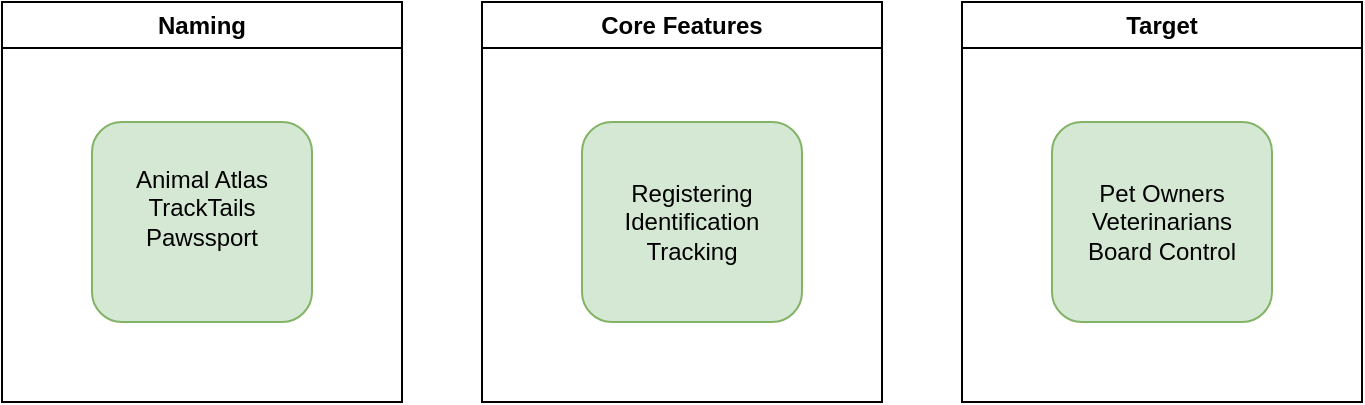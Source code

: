 <mxfile version="28.0.6" pages="4">
  <diagram name="Goals (MVP)" id="NpR3vYvVEz-kR5uGabG-">
    <mxGraphModel dx="1135" dy="649" grid="1" gridSize="10" guides="1" tooltips="1" connect="1" arrows="1" fold="1" page="1" pageScale="1" pageWidth="850" pageHeight="1100" math="0" shadow="0">
      <root>
        <mxCell id="0" />
        <mxCell id="1" parent="0" />
        <mxCell id="zECW4NKRsaPGCBcXiYQw-28" value="Naming" style="swimlane;whiteSpace=wrap;html=1;" vertex="1" parent="1">
          <mxGeometry x="80" y="30" width="200" height="200" as="geometry" />
        </mxCell>
        <mxCell id="zECW4NKRsaPGCBcXiYQw-27" value="Animal Atlas&lt;div&gt;TrackTails&lt;/div&gt;&lt;div&gt;Pawssport&lt;/div&gt;&lt;div&gt;&lt;br&gt;&lt;/div&gt;" style="rounded=1;whiteSpace=wrap;html=1;fillColor=#d5e8d4;strokeColor=#82b366;" vertex="1" parent="zECW4NKRsaPGCBcXiYQw-28">
          <mxGeometry x="45" y="60" width="110" height="100" as="geometry" />
        </mxCell>
        <mxCell id="zECW4NKRsaPGCBcXiYQw-30" value="Core Features" style="swimlane;whiteSpace=wrap;html=1;" vertex="1" parent="1">
          <mxGeometry x="320" y="30" width="200" height="200" as="geometry" />
        </mxCell>
        <mxCell id="zECW4NKRsaPGCBcXiYQw-31" value="&lt;div&gt;Registering&lt;/div&gt;&lt;div&gt;Identification&lt;/div&gt;&lt;div&gt;Tracking&lt;/div&gt;" style="rounded=1;whiteSpace=wrap;html=1;fillColor=#d5e8d4;strokeColor=#82b366;" vertex="1" parent="zECW4NKRsaPGCBcXiYQw-30">
          <mxGeometry x="50" y="60" width="110" height="100" as="geometry" />
        </mxCell>
        <mxCell id="zECW4NKRsaPGCBcXiYQw-32" value="Target" style="swimlane;whiteSpace=wrap;html=1;" vertex="1" parent="1">
          <mxGeometry x="560" y="30" width="200" height="200" as="geometry" />
        </mxCell>
        <mxCell id="zECW4NKRsaPGCBcXiYQw-33" value="&lt;div&gt;Pet Owners&lt;/div&gt;&lt;div&gt;Veterinarians&lt;/div&gt;&lt;div&gt;Board Control&lt;/div&gt;" style="rounded=1;whiteSpace=wrap;html=1;fillColor=#d5e8d4;strokeColor=#82b366;" vertex="1" parent="zECW4NKRsaPGCBcXiYQw-32">
          <mxGeometry x="45" y="60" width="110" height="100" as="geometry" />
        </mxCell>
      </root>
    </mxGraphModel>
  </diagram>
  <diagram id="xXH3PS5gLxYi7Sls6h_A" name="Use Cases (MVP)">
    <mxGraphModel dx="649" dy="371" grid="1" gridSize="10" guides="1" tooltips="1" connect="1" arrows="1" fold="1" page="1" pageScale="1" pageWidth="850" pageHeight="1100" math="0" shadow="0">
      <root>
        <mxCell id="0" />
        <mxCell id="1" parent="0" />
        <mxCell id="09i6xhKne_97esFLNlVK-12" style="edgeStyle=none;shape=connector;rounded=0;orthogonalLoop=1;jettySize=auto;html=1;strokeColor=#d6b656;align=center;verticalAlign=middle;fontFamily=Helvetica;fontSize=12;fontColor=default;labelBackgroundColor=default;endArrow=classic;fillColor=#fff2cc;" parent="1" source="09i6xhKne_97esFLNlVK-1" target="09i6xhKne_97esFLNlVK-6" edge="1">
          <mxGeometry relative="1" as="geometry" />
        </mxCell>
        <mxCell id="09i6xhKne_97esFLNlVK-14" style="edgeStyle=none;shape=connector;rounded=0;orthogonalLoop=1;jettySize=auto;html=1;strokeColor=#d6b656;align=center;verticalAlign=middle;fontFamily=Helvetica;fontSize=12;fontColor=default;labelBackgroundColor=default;endArrow=classic;fillColor=#fff2cc;" parent="1" source="09i6xhKne_97esFLNlVK-1" target="09i6xhKne_97esFLNlVK-13" edge="1">
          <mxGeometry relative="1" as="geometry" />
        </mxCell>
        <mxCell id="09i6xhKne_97esFLNlVK-32" style="edgeStyle=none;shape=connector;rounded=0;orthogonalLoop=1;jettySize=auto;html=1;strokeColor=#d6b656;align=center;verticalAlign=middle;fontFamily=Helvetica;fontSize=12;fontColor=default;labelBackgroundColor=default;endArrow=classic;fillColor=#fff2cc;" parent="1" source="09i6xhKne_97esFLNlVK-1" target="09i6xhKne_97esFLNlVK-29" edge="1">
          <mxGeometry relative="1" as="geometry" />
        </mxCell>
        <mxCell id="-gHc1_zjceXFyJQzNNJs-2" style="edgeStyle=none;shape=connector;rounded=0;orthogonalLoop=1;jettySize=auto;html=1;strokeColor=#d6b656;align=center;verticalAlign=middle;fontFamily=Helvetica;fontSize=12;fontColor=default;labelBackgroundColor=default;endArrow=classic;fillColor=#fff2cc;" parent="1" source="09i6xhKne_97esFLNlVK-1" target="-gHc1_zjceXFyJQzNNJs-1" edge="1">
          <mxGeometry relative="1" as="geometry" />
        </mxCell>
        <mxCell id="09i6xhKne_97esFLNlVK-1" value="Pet Owners" style="shape=umlActor;verticalLabelPosition=bottom;verticalAlign=top;html=1;shadow=0;dashed=0;sketch=0;pointerEvents=1;align=center;fontFamily=Helvetica;fontSize=12;fontColor=default;fillColor=#000000;" parent="1" vertex="1">
          <mxGeometry x="70" y="40" width="30" height="60" as="geometry" />
        </mxCell>
        <mxCell id="09i6xhKne_97esFLNlVK-11" style="edgeStyle=none;shape=connector;rounded=0;orthogonalLoop=1;jettySize=auto;html=1;strokeColor=#6c8ebf;align=center;verticalAlign=middle;fontFamily=Helvetica;fontSize=12;fontColor=default;labelBackgroundColor=default;endArrow=classic;fillColor=#dae8fc;" parent="1" source="09i6xhKne_97esFLNlVK-2" target="09i6xhKne_97esFLNlVK-6" edge="1">
          <mxGeometry relative="1" as="geometry" />
        </mxCell>
        <mxCell id="09i6xhKne_97esFLNlVK-15" style="edgeStyle=none;shape=connector;rounded=0;orthogonalLoop=1;jettySize=auto;html=1;strokeColor=#6c8ebf;align=center;verticalAlign=middle;fontFamily=Helvetica;fontSize=12;fontColor=default;labelBackgroundColor=default;endArrow=classic;fillColor=#dae8fc;" parent="1" source="09i6xhKne_97esFLNlVK-2" target="09i6xhKne_97esFLNlVK-13" edge="1">
          <mxGeometry relative="1" as="geometry" />
        </mxCell>
        <mxCell id="09i6xhKne_97esFLNlVK-31" style="edgeStyle=none;shape=connector;rounded=0;orthogonalLoop=1;jettySize=auto;html=1;strokeColor=#6c8ebf;align=center;verticalAlign=middle;fontFamily=Helvetica;fontSize=12;fontColor=default;labelBackgroundColor=default;endArrow=classic;fillColor=#dae8fc;" parent="1" source="09i6xhKne_97esFLNlVK-2" target="09i6xhKne_97esFLNlVK-29" edge="1">
          <mxGeometry relative="1" as="geometry" />
        </mxCell>
        <mxCell id="aOERrwnabRQT_Zv-u1xx-1" style="rounded=0;orthogonalLoop=1;jettySize=auto;html=1;fillColor=#dae8fc;strokeColor=#6c8ebf;" edge="1" parent="1" source="09i6xhKne_97esFLNlVK-2" target="-gHc1_zjceXFyJQzNNJs-3">
          <mxGeometry relative="1" as="geometry" />
        </mxCell>
        <mxCell id="09i6xhKne_97esFLNlVK-2" value="Veterinarians" style="shape=umlActor;verticalLabelPosition=bottom;verticalAlign=top;html=1;shadow=0;dashed=0;sketch=0;pointerEvents=1;align=center;fontFamily=Helvetica;fontSize=12;fontColor=default;fillColor=#000000;" parent="1" vertex="1">
          <mxGeometry x="70" y="140" width="30" height="60" as="geometry" />
        </mxCell>
        <mxCell id="09i6xhKne_97esFLNlVK-10" style="edgeStyle=none;shape=connector;rounded=0;orthogonalLoop=1;jettySize=auto;html=1;strokeColor=#b85450;align=center;verticalAlign=middle;fontFamily=Helvetica;fontSize=12;fontColor=default;labelBackgroundColor=default;endArrow=classic;fillColor=#f8cecc;" parent="1" source="09i6xhKne_97esFLNlVK-3" target="09i6xhKne_97esFLNlVK-6" edge="1">
          <mxGeometry relative="1" as="geometry" />
        </mxCell>
        <mxCell id="09i6xhKne_97esFLNlVK-30" style="edgeStyle=none;shape=connector;rounded=0;orthogonalLoop=1;jettySize=auto;html=1;strokeColor=#b85450;align=center;verticalAlign=middle;fontFamily=Helvetica;fontSize=12;fontColor=default;labelBackgroundColor=default;endArrow=classic;fillColor=#f8cecc;" parent="1" source="09i6xhKne_97esFLNlVK-3" target="09i6xhKne_97esFLNlVK-29" edge="1">
          <mxGeometry relative="1" as="geometry" />
        </mxCell>
        <mxCell id="09i6xhKne_97esFLNlVK-3" value="Third Party" style="shape=umlActor;verticalLabelPosition=bottom;verticalAlign=top;html=1;shadow=0;dashed=0;sketch=0;pointerEvents=1;align=center;fontFamily=Helvetica;fontSize=12;fontColor=default;fillColor=#000000;" parent="1" vertex="1">
          <mxGeometry x="70" y="240" width="30" height="60" as="geometry" />
        </mxCell>
        <mxCell id="09i6xhKne_97esFLNlVK-6" value="View Pet Information" style="ellipse;html=1;whiteSpace=wrap;shadow=0;dashed=0;sketch=0;pointerEvents=1;align=center;verticalAlign=top;fontFamily=Helvetica;fontSize=12;fontColor=default;fillColor=#FFFFFF;fillStyle=solid;" parent="1" vertex="1">
          <mxGeometry x="200" y="310" width="80" height="40" as="geometry" />
        </mxCell>
        <mxCell id="09i6xhKne_97esFLNlVK-7" value="User Interaction" style="shape=umlFrame;whiteSpace=wrap;html=1;pointerEvents=0;shadow=0;dashed=0;sketch=0;fillStyle=solid;strokeColor=default;align=center;verticalAlign=top;fontFamily=Helvetica;fontSize=12;fontColor=default;fillColor=#FFFFFF;width=75;height=50;" parent="1" vertex="1">
          <mxGeometry x="175" y="40" width="250" height="370" as="geometry" />
        </mxCell>
        <mxCell id="09i6xhKne_97esFLNlVK-37" style="edgeStyle=none;shape=connector;rounded=0;orthogonalLoop=1;jettySize=auto;html=1;strokeColor=default;align=center;verticalAlign=middle;fontFamily=Helvetica;fontSize=12;fontColor=default;labelBackgroundColor=default;endArrow=classic;dashed=1;" parent="1" source="09i6xhKne_97esFLNlVK-13" target="09i6xhKne_97esFLNlVK-35" edge="1">
          <mxGeometry relative="1" as="geometry" />
        </mxCell>
        <mxCell id="09i6xhKne_97esFLNlVK-13" value="Update Pet Information" style="ellipse;html=1;whiteSpace=wrap;shadow=0;dashed=0;sketch=0;pointerEvents=1;align=center;verticalAlign=top;fontFamily=Helvetica;fontSize=12;fontColor=default;fillColor=#FFFFFF;fillStyle=solid;" parent="1" vertex="1">
          <mxGeometry x="200" y="150" width="80" height="40" as="geometry" />
        </mxCell>
        <mxCell id="09i6xhKne_97esFLNlVK-29" value="Check Pet History" style="ellipse;html=1;whiteSpace=wrap;shadow=0;dashed=0;sketch=0;pointerEvents=1;align=center;verticalAlign=top;fontFamily=Helvetica;fontSize=12;fontColor=default;fillColor=#FFFFFF;fillStyle=solid;" parent="1" vertex="1">
          <mxGeometry x="200" y="250" width="80" height="40" as="geometry" />
        </mxCell>
        <mxCell id="09i6xhKne_97esFLNlVK-35" value="Notify&amp;nbsp;&lt;div&gt;Owner&lt;/div&gt;" style="ellipse;html=1;whiteSpace=wrap;shadow=0;dashed=0;sketch=0;pointerEvents=1;align=center;verticalAlign=top;fontFamily=Helvetica;fontSize=12;fontColor=default;fillColor=#FFFFFF;fillStyle=solid;" parent="1" vertex="1">
          <mxGeometry x="330" y="150" width="80" height="40" as="geometry" />
        </mxCell>
        <mxCell id="-gHc1_zjceXFyJQzNNJs-1" value="Register&lt;br&gt;Pet" style="ellipse;html=1;whiteSpace=wrap;shadow=0;dashed=0;sketch=0;pointerEvents=1;align=center;verticalAlign=top;fontFamily=Helvetica;fontSize=12;fontColor=default;fillColor=#FFFFFF;fillStyle=solid;" parent="1" vertex="1">
          <mxGeometry x="200" y="100" width="80" height="40" as="geometry" />
        </mxCell>
        <mxCell id="-gHc1_zjceXFyJQzNNJs-4" style="edgeStyle=none;shape=connector;rounded=0;orthogonalLoop=1;jettySize=auto;html=1;strokeColor=default;align=center;verticalAlign=middle;fontFamily=Helvetica;fontSize=12;fontColor=default;labelBackgroundColor=default;endArrow=classic;dashed=1;" parent="1" source="-gHc1_zjceXFyJQzNNJs-3" target="09i6xhKne_97esFLNlVK-35" edge="1">
          <mxGeometry relative="1" as="geometry" />
        </mxCell>
        <mxCell id="-gHc1_zjceXFyJQzNNJs-3" value="Schedule Vaccines" style="ellipse;html=1;whiteSpace=wrap;shadow=0;dashed=0;sketch=0;pointerEvents=1;align=center;verticalAlign=top;fontFamily=Helvetica;fontSize=12;fontColor=default;fillColor=#FFFFFF;fillStyle=solid;" parent="1" vertex="1">
          <mxGeometry x="330" y="220" width="80" height="40" as="geometry" />
        </mxCell>
      </root>
    </mxGraphModel>
  </diagram>
  <diagram id="mWC38UyvBUCqBPzP3vcf" name="Structure">
    <mxGraphModel dx="742" dy="649" grid="1" gridSize="10" guides="1" tooltips="1" connect="1" arrows="1" fold="1" page="1" pageScale="1" pageWidth="850" pageHeight="1100" math="0" shadow="0">
      <root>
        <mxCell id="0" />
        <mxCell id="1" parent="0" />
        <mxCell id="TpMCUubXVacqvQI8SASR-14" value="" style="rounded=1;whiteSpace=wrap;html=1;fillColor=none;strokeColor=#6C8EBF;" vertex="1" parent="1">
          <mxGeometry x="440" y="210" width="220" height="130" as="geometry" />
        </mxCell>
        <mxCell id="TpMCUubXVacqvQI8SASR-13" style="edgeStyle=orthogonalEdgeStyle;rounded=0;orthogonalLoop=1;jettySize=auto;html=1;" edge="1" parent="1" source="TpMCUubXVacqvQI8SASR-11" target="TpMCUubXVacqvQI8SASR-6">
          <mxGeometry relative="1" as="geometry">
            <Array as="points">
              <mxPoint x="320" y="280" />
              <mxPoint x="320" y="280" />
            </Array>
          </mxGeometry>
        </mxCell>
        <mxCell id="TpMCUubXVacqvQI8SASR-11" value="" style="rounded=1;whiteSpace=wrap;html=1;fillColor=none;strokeColor=#6C8EBF;" vertex="1" parent="1">
          <mxGeometry x="175" y="110" width="125" height="320" as="geometry" />
        </mxCell>
        <mxCell id="TpMCUubXVacqvQI8SASR-12" style="edgeStyle=orthogonalEdgeStyle;rounded=0;orthogonalLoop=1;jettySize=auto;html=1;entryX=0;entryY=0.5;entryDx=0;entryDy=0;" edge="1" parent="1" source="TpMCUubXVacqvQI8SASR-1" target="TpMCUubXVacqvQI8SASR-11">
          <mxGeometry relative="1" as="geometry" />
        </mxCell>
        <mxCell id="TpMCUubXVacqvQI8SASR-1" value="" style="sketch=0;aspect=fixed;pointerEvents=1;shadow=0;dashed=0;html=1;strokeColor=none;labelPosition=center;verticalLabelPosition=bottom;verticalAlign=top;align=center;fillColor=#00188D;shape=mxgraph.azure.user" vertex="1" parent="1">
          <mxGeometry x="40" y="245" width="47" height="50" as="geometry" />
        </mxCell>
        <mxCell id="TpMCUubXVacqvQI8SASR-2" value="Android" style="sketch=0;aspect=fixed;pointerEvents=1;shadow=0;dashed=0;html=1;strokeColor=none;labelPosition=center;verticalLabelPosition=bottom;verticalAlign=top;align=center;fillColor=#00188D;shape=mxgraph.mscae.enterprise.android_phone" vertex="1" parent="1">
          <mxGeometry x="220" y="170" width="30" height="50" as="geometry" />
        </mxCell>
        <mxCell id="TpMCUubXVacqvQI8SASR-5" value="DB" style="sketch=0;aspect=fixed;pointerEvents=1;shadow=0;dashed=0;html=1;strokeColor=none;labelPosition=center;verticalLabelPosition=bottom;verticalAlign=top;align=center;fillColor=#00188D;shape=mxgraph.mscae.enterprise.database_generic" vertex="1" parent="1">
          <mxGeometry x="570" y="250" width="37" height="50" as="geometry" />
        </mxCell>
        <mxCell id="TpMCUubXVacqvQI8SASR-16" style="edgeStyle=orthogonalEdgeStyle;rounded=0;orthogonalLoop=1;jettySize=auto;html=1;" edge="1" parent="1" source="TpMCUubXVacqvQI8SASR-6" target="TpMCUubXVacqvQI8SASR-14">
          <mxGeometry relative="1" as="geometry">
            <Array as="points">
              <mxPoint x="420" y="280" />
              <mxPoint x="420" y="280" />
            </Array>
          </mxGeometry>
        </mxCell>
        <mxCell id="TpMCUubXVacqvQI8SASR-6" value="Internet" style="sketch=0;aspect=fixed;pointerEvents=1;shadow=0;dashed=0;html=1;strokeColor=none;labelPosition=center;verticalLabelPosition=bottom;verticalAlign=top;align=center;fillColor=#00188D;shape=mxgraph.mscae.enterprise.internet_hollow" vertex="1" parent="1">
          <mxGeometry x="350" y="254.5" width="50" height="31" as="geometry" />
        </mxCell>
        <mxCell id="TpMCUubXVacqvQI8SASR-7" value="WEB" style="sketch=0;aspect=fixed;pointerEvents=1;shadow=0;dashed=0;html=1;strokeColor=none;labelPosition=center;verticalLabelPosition=bottom;verticalAlign=top;align=center;fillColor=#00188D;shape=mxgraph.azure.laptop" vertex="1" parent="1">
          <mxGeometry x="210" y="350" width="50" height="30" as="geometry" />
        </mxCell>
        <mxCell id="TpMCUubXVacqvQI8SASR-8" value="IOS" style="sketch=0;aspect=fixed;pointerEvents=1;shadow=0;dashed=0;html=1;strokeColor=none;labelPosition=center;verticalLabelPosition=bottom;verticalAlign=top;align=center;fillColor=#00188D;shape=mxgraph.azure.mobile" vertex="1" parent="1">
          <mxGeometry x="217.5" y="260" width="35" height="50" as="geometry" />
        </mxCell>
        <mxCell id="TpMCUubXVacqvQI8SASR-18" style="edgeStyle=orthogonalEdgeStyle;rounded=0;orthogonalLoop=1;jettySize=auto;html=1;" edge="1" parent="1" source="TpMCUubXVacqvQI8SASR-9" target="TpMCUubXVacqvQI8SASR-5">
          <mxGeometry relative="1" as="geometry" />
        </mxCell>
        <mxCell id="TpMCUubXVacqvQI8SASR-9" value="VM" style="sketch=0;aspect=fixed;pointerEvents=1;shadow=0;dashed=0;html=1;strokeColor=none;labelPosition=center;verticalLabelPosition=bottom;verticalAlign=top;align=center;fillColor=#00188D;shape=mxgraph.azure.virtual_machine_feature" vertex="1" parent="1">
          <mxGeometry x="475" y="252.5" width="50" height="45" as="geometry" />
        </mxCell>
        <mxCell id="TpMCUubXVacqvQI8SASR-3" value="Cloud" style="sketch=0;aspect=fixed;pointerEvents=1;shadow=0;dashed=0;html=1;strokeColor=none;labelPosition=center;verticalLabelPosition=top;verticalAlign=bottom;align=center;fillColor=#00188D;shape=mxgraph.azure.cloud" vertex="1" parent="1">
          <mxGeometry x="425" y="198" width="50" height="32" as="geometry" />
        </mxCell>
      </root>
    </mxGraphModel>
  </diagram>
  <diagram id="GfCcwnNHvLWe_1ugh4ve" name="ERM">
    <mxGraphModel dx="576" dy="843" grid="1" gridSize="10" guides="1" tooltips="1" connect="1" arrows="1" fold="1" page="1" pageScale="1" pageWidth="850" pageHeight="1100" math="0" shadow="0">
      <root>
        <mxCell id="0" />
        <mxCell id="1" parent="0" />
        <mxCell id="qgDj-NQgLyy0txTHvN6Q-70" value="MVP" style="dashed=1;verticalAlign=top;fontStyle=0;whiteSpace=wrap;html=1;shadow=0;sketch=0;fillStyle=solid;pointerEvents=1;align=center;fontFamily=Helvetica;fontSize=12;labelBackgroundColor=default;movable=1;resizable=1;rotatable=1;deletable=1;editable=1;locked=0;connectable=1;" parent="1" vertex="1">
          <mxGeometry x="1690" y="50" width="750" height="320" as="geometry" />
        </mxCell>
        <mxCell id="qgDj-NQgLyy0txTHvN6Q-2" value="MVP" style="fillColor=none;strokeColor=#5A6C86;dashed=1;verticalAlign=top;fontStyle=0;fontColor=#5A6C86;whiteSpace=wrap;html=1;shadow=0;sketch=0;fillStyle=solid;pointerEvents=1;align=center;fontFamily=Helvetica;fontSize=12;labelBackgroundColor=default;movable=0;resizable=0;rotatable=0;deletable=0;editable=0;locked=1;connectable=0;" parent="1" vertex="1">
          <mxGeometry x="880" y="50" width="750" height="630" as="geometry" />
        </mxCell>
        <mxCell id="cU1rNZnWF7x6a8gP6g8F-7" value="" style="edgeStyle=none;shape=connector;rounded=0;orthogonalLoop=1;jettySize=auto;html=1;align=center;verticalAlign=middle;fontFamily=Helvetica;fontSize=12;fontColor=default;labelBackgroundColor=default;endArrow=classic;" parent="1" source="5d4vTmVArn_NRqN0kQWM-3" target="cU1rNZnWF7x6a8gP6g8F-6" edge="1">
          <mxGeometry relative="1" as="geometry" />
        </mxCell>
        <mxCell id="cU1rNZnWF7x6a8gP6g8F-47" value="" style="edgeStyle=none;shape=connector;rounded=0;orthogonalLoop=1;jettySize=auto;html=1;align=center;verticalAlign=middle;fontFamily=Helvetica;fontSize=12;fontColor=default;labelBackgroundColor=default;endArrow=classic;" parent="1" source="5d4vTmVArn_NRqN0kQWM-3" target="cU1rNZnWF7x6a8gP6g8F-6" edge="1">
          <mxGeometry relative="1" as="geometry" />
        </mxCell>
        <mxCell id="cU1rNZnWF7x6a8gP6g8F-49" value="" style="edgeStyle=none;shape=connector;rounded=0;orthogonalLoop=1;jettySize=auto;html=1;align=center;verticalAlign=middle;fontFamily=Helvetica;fontSize=12;fontColor=default;labelBackgroundColor=default;endArrow=classic;" parent="1" source="5d4vTmVArn_NRqN0kQWM-3" target="cU1rNZnWF7x6a8gP6g8F-48" edge="1">
          <mxGeometry relative="1" as="geometry" />
        </mxCell>
        <mxCell id="cU1rNZnWF7x6a8gP6g8F-51" value="" style="edgeStyle=none;shape=connector;rounded=0;orthogonalLoop=1;jettySize=auto;html=1;align=center;verticalAlign=middle;fontFamily=Helvetica;fontSize=12;fontColor=default;labelBackgroundColor=default;endArrow=classic;" parent="1" source="5d4vTmVArn_NRqN0kQWM-3" target="cU1rNZnWF7x6a8gP6g8F-50" edge="1">
          <mxGeometry relative="1" as="geometry" />
        </mxCell>
        <mxCell id="cU1rNZnWF7x6a8gP6g8F-52" value="" style="edgeStyle=none;shape=connector;rounded=0;orthogonalLoop=1;jettySize=auto;html=1;align=center;verticalAlign=middle;fontFamily=Helvetica;fontSize=12;fontColor=default;labelBackgroundColor=default;endArrow=classic;" parent="1" source="5d4vTmVArn_NRqN0kQWM-3" target="cU1rNZnWF7x6a8gP6g8F-50" edge="1">
          <mxGeometry relative="1" as="geometry" />
        </mxCell>
        <mxCell id="cU1rNZnWF7x6a8gP6g8F-54" value="" style="edgeStyle=none;shape=connector;rounded=0;orthogonalLoop=1;jettySize=auto;html=1;align=center;verticalAlign=middle;fontFamily=Helvetica;fontSize=12;fontColor=default;labelBackgroundColor=default;endArrow=classic;" parent="1" source="5d4vTmVArn_NRqN0kQWM-3" target="cU1rNZnWF7x6a8gP6g8F-53" edge="1">
          <mxGeometry relative="1" as="geometry" />
        </mxCell>
        <mxCell id="5d4vTmVArn_NRqN0kQWM-3" value="Third Party" style="html=1;dashed=0;whiteSpace=wrap;shadow=0;sketch=0;fillStyle=solid;pointerEvents=1;align=center;verticalAlign=middle;fontFamily=Helvetica;fontSize=12;labelBackgroundColor=default;" parent="1" vertex="1">
          <mxGeometry x="1435" y="860" width="100" height="50" as="geometry" />
        </mxCell>
        <mxCell id="cU1rNZnWF7x6a8gP6g8F-6" value="id" style="ellipse;whiteSpace=wrap;html=1;dashed=0;shadow=0;sketch=0;fillStyle=solid;pointerEvents=1;labelBackgroundColor=default;" parent="1" vertex="1">
          <mxGeometry x="1275" y="795" width="80" height="80" as="geometry" />
        </mxCell>
        <mxCell id="cU1rNZnWF7x6a8gP6g8F-11" value="" style="edgeStyle=none;shape=connector;rounded=0;orthogonalLoop=1;jettySize=auto;html=1;align=center;verticalAlign=middle;fontFamily=Helvetica;fontSize=12;fontColor=default;labelBackgroundColor=default;endArrow=classic;" parent="1" source="cU1rNZnWF7x6a8gP6g8F-8" target="cU1rNZnWF7x6a8gP6g8F-10" edge="1">
          <mxGeometry relative="1" as="geometry" />
        </mxCell>
        <mxCell id="cU1rNZnWF7x6a8gP6g8F-12" value="" style="edgeStyle=none;shape=connector;rounded=0;orthogonalLoop=1;jettySize=auto;html=1;align=center;verticalAlign=middle;fontFamily=Helvetica;fontSize=12;fontColor=default;labelBackgroundColor=default;endArrow=classic;" parent="1" source="cU1rNZnWF7x6a8gP6g8F-8" target="cU1rNZnWF7x6a8gP6g8F-10" edge="1">
          <mxGeometry relative="1" as="geometry" />
        </mxCell>
        <mxCell id="cU1rNZnWF7x6a8gP6g8F-14" value="" style="edgeStyle=none;shape=connector;rounded=0;orthogonalLoop=1;jettySize=auto;html=1;align=center;verticalAlign=middle;fontFamily=Helvetica;fontSize=12;fontColor=default;labelBackgroundColor=default;endArrow=classic;" parent="1" source="cU1rNZnWF7x6a8gP6g8F-8" target="cU1rNZnWF7x6a8gP6g8F-13" edge="1">
          <mxGeometry relative="1" as="geometry" />
        </mxCell>
        <mxCell id="cU1rNZnWF7x6a8gP6g8F-16" style="edgeStyle=none;shape=connector;rounded=0;orthogonalLoop=1;jettySize=auto;html=1;align=center;verticalAlign=middle;fontFamily=Helvetica;fontSize=12;fontColor=default;labelBackgroundColor=default;endArrow=classic;" parent="1" source="cU1rNZnWF7x6a8gP6g8F-8" target="cU1rNZnWF7x6a8gP6g8F-15" edge="1">
          <mxGeometry relative="1" as="geometry" />
        </mxCell>
        <mxCell id="cU1rNZnWF7x6a8gP6g8F-18" value="" style="edgeStyle=none;shape=connector;rounded=0;orthogonalLoop=1;jettySize=auto;html=1;align=center;verticalAlign=middle;fontFamily=Helvetica;fontSize=12;fontColor=default;labelBackgroundColor=default;endArrow=classic;" parent="1" source="cU1rNZnWF7x6a8gP6g8F-8" target="cU1rNZnWF7x6a8gP6g8F-17" edge="1">
          <mxGeometry relative="1" as="geometry">
            <mxPoint x="1189.997" y="210" as="sourcePoint" />
          </mxGeometry>
        </mxCell>
        <mxCell id="cU1rNZnWF7x6a8gP6g8F-31" style="edgeStyle=none;shape=connector;rounded=0;orthogonalLoop=1;jettySize=auto;html=1;align=center;verticalAlign=middle;fontFamily=Helvetica;fontSize=12;fontColor=default;labelBackgroundColor=default;endArrow=classic;" parent="1" source="cU1rNZnWF7x6a8gP6g8F-8" target="cU1rNZnWF7x6a8gP6g8F-30" edge="1">
          <mxGeometry relative="1" as="geometry" />
        </mxCell>
        <mxCell id="qgDj-NQgLyy0txTHvN6Q-9" style="edgeStyle=none;shape=connector;rounded=0;orthogonalLoop=1;jettySize=auto;html=1;align=center;verticalAlign=middle;fontFamily=Helvetica;fontSize=12;fontColor=default;labelBackgroundColor=default;endArrow=classic;" parent="1" source="cU1rNZnWF7x6a8gP6g8F-8" target="cU1rNZnWF7x6a8gP6g8F-59" edge="1">
          <mxGeometry relative="1" as="geometry" />
        </mxCell>
        <mxCell id="cU1rNZnWF7x6a8gP6g8F-8" value="PetOwner" style="html=1;dashed=0;whiteSpace=wrap;shadow=0;sketch=0;fillStyle=solid;pointerEvents=1;align=center;verticalAlign=middle;fontFamily=Helvetica;fontSize=12;labelBackgroundColor=default;" parent="1" vertex="1">
          <mxGeometry x="1490" y="165" width="100" height="50" as="geometry" />
        </mxCell>
        <mxCell id="cU1rNZnWF7x6a8gP6g8F-24" value="" style="edgeStyle=none;shape=connector;rounded=0;orthogonalLoop=1;jettySize=auto;html=1;align=center;verticalAlign=middle;fontFamily=Helvetica;fontSize=12;fontColor=default;labelBackgroundColor=default;endArrow=classic;" parent="1" source="cU1rNZnWF7x6a8gP6g8F-9" target="cU1rNZnWF7x6a8gP6g8F-23" edge="1">
          <mxGeometry relative="1" as="geometry" />
        </mxCell>
        <mxCell id="cU1rNZnWF7x6a8gP6g8F-26" value="" style="edgeStyle=none;shape=connector;rounded=0;orthogonalLoop=1;jettySize=auto;html=1;align=center;verticalAlign=middle;fontFamily=Helvetica;fontSize=12;fontColor=default;labelBackgroundColor=default;endArrow=classic;" parent="1" source="cU1rNZnWF7x6a8gP6g8F-9" target="cU1rNZnWF7x6a8gP6g8F-25" edge="1">
          <mxGeometry relative="1" as="geometry" />
        </mxCell>
        <mxCell id="cU1rNZnWF7x6a8gP6g8F-28" style="edgeStyle=none;shape=connector;rounded=0;orthogonalLoop=1;jettySize=auto;html=1;align=center;verticalAlign=middle;fontFamily=Helvetica;fontSize=12;fontColor=default;labelBackgroundColor=default;endArrow=classic;" parent="1" source="cU1rNZnWF7x6a8gP6g8F-9" target="cU1rNZnWF7x6a8gP6g8F-27" edge="1">
          <mxGeometry relative="1" as="geometry" />
        </mxCell>
        <mxCell id="cU1rNZnWF7x6a8gP6g8F-32" style="edgeStyle=none;shape=connector;rounded=0;orthogonalLoop=1;jettySize=auto;html=1;align=center;verticalAlign=middle;fontFamily=Helvetica;fontSize=12;fontColor=default;labelBackgroundColor=default;endArrow=classic;" parent="1" source="cU1rNZnWF7x6a8gP6g8F-9" target="cU1rNZnWF7x6a8gP6g8F-29" edge="1">
          <mxGeometry relative="1" as="geometry" />
        </mxCell>
        <mxCell id="cU1rNZnWF7x6a8gP6g8F-34" value="" style="edgeStyle=none;shape=connector;rounded=0;orthogonalLoop=1;jettySize=auto;html=1;align=center;verticalAlign=middle;fontFamily=Helvetica;fontSize=12;fontColor=default;labelBackgroundColor=default;endArrow=classic;" parent="1" source="cU1rNZnWF7x6a8gP6g8F-9" target="cU1rNZnWF7x6a8gP6g8F-33" edge="1">
          <mxGeometry relative="1" as="geometry" />
        </mxCell>
        <mxCell id="qgDj-NQgLyy0txTHvN6Q-8" value="" style="edgeStyle=none;shape=connector;rounded=0;orthogonalLoop=1;jettySize=auto;html=1;align=center;verticalAlign=middle;fontFamily=Helvetica;fontSize=12;fontColor=default;labelBackgroundColor=default;endArrow=classic;" parent="1" source="cU1rNZnWF7x6a8gP6g8F-9" target="qgDj-NQgLyy0txTHvN6Q-7" edge="1">
          <mxGeometry relative="1" as="geometry" />
        </mxCell>
        <mxCell id="qgDj-NQgLyy0txTHvN6Q-12" value="" style="edgeStyle=none;shape=connector;rounded=0;orthogonalLoop=1;jettySize=auto;html=1;align=center;verticalAlign=middle;fontFamily=Helvetica;fontSize=12;fontColor=default;labelBackgroundColor=default;endArrow=classic;" parent="1" target="qgDj-NQgLyy0txTHvN6Q-11" edge="1">
          <mxGeometry relative="1" as="geometry">
            <mxPoint x="1542.5" y="525" as="sourcePoint" />
          </mxGeometry>
        </mxCell>
        <mxCell id="qgDj-NQgLyy0txTHvN6Q-31" value="" style="edgeStyle=none;shape=connector;rounded=0;orthogonalLoop=1;jettySize=auto;html=1;align=center;verticalAlign=middle;fontFamily=Helvetica;fontSize=12;fontColor=default;labelBackgroundColor=default;endArrow=classic;" parent="1" source="cU1rNZnWF7x6a8gP6g8F-9" target="qgDj-NQgLyy0txTHvN6Q-30" edge="1">
          <mxGeometry relative="1" as="geometry" />
        </mxCell>
        <mxCell id="cU1rNZnWF7x6a8gP6g8F-9" value="Pet" style="html=1;dashed=0;whiteSpace=wrap;shadow=0;sketch=0;fillStyle=solid;pointerEvents=1;align=center;verticalAlign=middle;fontFamily=Helvetica;fontSize=12;labelBackgroundColor=default;" parent="1" vertex="1">
          <mxGeometry x="1490" y="475" width="100" height="50" as="geometry" />
        </mxCell>
        <mxCell id="cU1rNZnWF7x6a8gP6g8F-10" value="id" style="ellipse;whiteSpace=wrap;html=1;dashed=0;shadow=0;sketch=0;fillStyle=solid;pointerEvents=1;labelBackgroundColor=default;" parent="1" vertex="1">
          <mxGeometry x="1390" y="200" width="80" height="80" as="geometry" />
        </mxCell>
        <mxCell id="cU1rNZnWF7x6a8gP6g8F-13" value="name" style="ellipse;whiteSpace=wrap;html=1;dashed=0;shadow=0;sketch=0;fillStyle=solid;pointerEvents=1;labelBackgroundColor=default;align=center;verticalAlign=middle;fontFamily=Helvetica;fontSize=12;" parent="1" vertex="1">
          <mxGeometry x="1450" y="250" width="80" height="80" as="geometry" />
        </mxCell>
        <mxCell id="cU1rNZnWF7x6a8gP6g8F-15" value="address" style="ellipse;whiteSpace=wrap;html=1;dashed=0;shadow=0;sketch=0;fillStyle=solid;pointerEvents=1;labelBackgroundColor=default;align=center;verticalAlign=middle;fontFamily=Helvetica;fontSize=12;" parent="1" vertex="1">
          <mxGeometry x="1390" y="110" width="80" height="80" as="geometry" />
        </mxCell>
        <mxCell id="cU1rNZnWF7x6a8gP6g8F-17" value="fiscal number" style="ellipse;whiteSpace=wrap;html=1;dashed=0;shadow=0;sketch=0;fillStyle=solid;pointerEvents=1;labelBackgroundColor=default;align=center;verticalAlign=middle;fontFamily=Helvetica;fontSize=12;" parent="1" vertex="1">
          <mxGeometry x="1460" y="60" width="80" height="80" as="geometry" />
        </mxCell>
        <mxCell id="cU1rNZnWF7x6a8gP6g8F-23" value="id" style="ellipse;whiteSpace=wrap;html=1;dashed=0;shadow=0;sketch=0;fillStyle=solid;pointerEvents=1;labelBackgroundColor=default;" parent="1" vertex="1">
          <mxGeometry x="1390" y="350" width="80" height="80" as="geometry" />
        </mxCell>
        <mxCell id="cU1rNZnWF7x6a8gP6g8F-25" value="Name" style="ellipse;whiteSpace=wrap;html=1;dashed=0;shadow=0;sketch=0;fillStyle=solid;pointerEvents=1;labelBackgroundColor=default;align=center;verticalAlign=middle;fontFamily=Helvetica;fontSize=12;" parent="1" vertex="1">
          <mxGeometry x="1470" y="350" width="80" height="80" as="geometry" />
        </mxCell>
        <mxCell id="cU1rNZnWF7x6a8gP6g8F-27" value="species" style="ellipse;whiteSpace=wrap;html=1;dashed=0;shadow=0;sketch=0;fillStyle=solid;pointerEvents=1;labelBackgroundColor=default;align=center;verticalAlign=middle;fontFamily=Helvetica;fontSize=12;" parent="1" vertex="1">
          <mxGeometry x="1550" y="350" width="80" height="80" as="geometry" />
        </mxCell>
        <mxCell id="cU1rNZnWF7x6a8gP6g8F-29" value="birthdate" style="ellipse;whiteSpace=wrap;html=1;dashed=0;shadow=0;sketch=0;fillStyle=solid;pointerEvents=1;labelBackgroundColor=default;align=center;verticalAlign=middle;fontFamily=Helvetica;fontSize=12;" parent="1" vertex="1">
          <mxGeometry x="1330" y="410" width="80" height="80" as="geometry" />
        </mxCell>
        <mxCell id="cU1rNZnWF7x6a8gP6g8F-30" value="birthdate" style="ellipse;whiteSpace=wrap;html=1;dashed=0;shadow=0;sketch=0;fillStyle=solid;pointerEvents=1;labelBackgroundColor=default;align=center;verticalAlign=middle;fontFamily=Helvetica;fontSize=12;" parent="1" vertex="1">
          <mxGeometry x="1540" y="60" width="80" height="80" as="geometry" />
        </mxCell>
        <mxCell id="cU1rNZnWF7x6a8gP6g8F-33" value="weight" style="ellipse;whiteSpace=wrap;html=1;dashed=0;shadow=0;sketch=0;fillStyle=solid;pointerEvents=1;labelBackgroundColor=default;" parent="1" vertex="1">
          <mxGeometry x="1460" y="590" width="80" height="80" as="geometry" />
        </mxCell>
        <mxCell id="cU1rNZnWF7x6a8gP6g8F-35" value="" style="edgeStyle=none;shape=connector;rounded=0;orthogonalLoop=1;jettySize=auto;html=1;align=center;verticalAlign=middle;fontFamily=Helvetica;fontSize=12;fontColor=default;labelBackgroundColor=default;endArrow=classic;" parent="1" source="cU1rNZnWF7x6a8gP6g8F-41" target="cU1rNZnWF7x6a8gP6g8F-42" edge="1">
          <mxGeometry relative="1" as="geometry" />
        </mxCell>
        <mxCell id="cU1rNZnWF7x6a8gP6g8F-36" value="" style="edgeStyle=none;shape=connector;rounded=0;orthogonalLoop=1;jettySize=auto;html=1;align=center;verticalAlign=middle;fontFamily=Helvetica;fontSize=12;fontColor=default;labelBackgroundColor=default;endArrow=classic;" parent="1" source="cU1rNZnWF7x6a8gP6g8F-41" target="cU1rNZnWF7x6a8gP6g8F-42" edge="1">
          <mxGeometry relative="1" as="geometry" />
        </mxCell>
        <mxCell id="cU1rNZnWF7x6a8gP6g8F-37" value="" style="edgeStyle=none;shape=connector;rounded=0;orthogonalLoop=1;jettySize=auto;html=1;align=center;verticalAlign=middle;fontFamily=Helvetica;fontSize=12;fontColor=default;labelBackgroundColor=default;endArrow=classic;" parent="1" source="cU1rNZnWF7x6a8gP6g8F-41" target="cU1rNZnWF7x6a8gP6g8F-43" edge="1">
          <mxGeometry relative="1" as="geometry" />
        </mxCell>
        <mxCell id="cU1rNZnWF7x6a8gP6g8F-38" style="edgeStyle=none;shape=connector;rounded=0;orthogonalLoop=1;jettySize=auto;html=1;align=center;verticalAlign=middle;fontFamily=Helvetica;fontSize=12;fontColor=default;labelBackgroundColor=default;endArrow=classic;" parent="1" source="cU1rNZnWF7x6a8gP6g8F-41" target="cU1rNZnWF7x6a8gP6g8F-44" edge="1">
          <mxGeometry relative="1" as="geometry" />
        </mxCell>
        <mxCell id="cU1rNZnWF7x6a8gP6g8F-39" value="" style="edgeStyle=none;shape=connector;rounded=0;orthogonalLoop=1;jettySize=auto;html=1;align=center;verticalAlign=middle;fontFamily=Helvetica;fontSize=12;fontColor=default;labelBackgroundColor=default;endArrow=classic;" parent="1" source="cU1rNZnWF7x6a8gP6g8F-41" target="cU1rNZnWF7x6a8gP6g8F-45" edge="1">
          <mxGeometry relative="1" as="geometry">
            <mxPoint x="1024.997" y="870" as="sourcePoint" />
          </mxGeometry>
        </mxCell>
        <mxCell id="cU1rNZnWF7x6a8gP6g8F-40" style="edgeStyle=none;shape=connector;rounded=0;orthogonalLoop=1;jettySize=auto;html=1;align=center;verticalAlign=middle;fontFamily=Helvetica;fontSize=12;fontColor=default;labelBackgroundColor=default;endArrow=classic;" parent="1" source="cU1rNZnWF7x6a8gP6g8F-41" target="cU1rNZnWF7x6a8gP6g8F-46" edge="1">
          <mxGeometry relative="1" as="geometry" />
        </mxCell>
        <mxCell id="cU1rNZnWF7x6a8gP6g8F-56" value="" style="edgeStyle=none;shape=connector;rounded=0;orthogonalLoop=1;jettySize=auto;html=1;align=center;verticalAlign=middle;fontFamily=Helvetica;fontSize=12;fontColor=default;labelBackgroundColor=default;endArrow=classic;" parent="1" source="cU1rNZnWF7x6a8gP6g8F-41" target="cU1rNZnWF7x6a8gP6g8F-55" edge="1">
          <mxGeometry relative="1" as="geometry" />
        </mxCell>
        <mxCell id="cU1rNZnWF7x6a8gP6g8F-41" value="Vet" style="html=1;dashed=0;whiteSpace=wrap;shadow=0;sketch=0;fillStyle=solid;pointerEvents=1;align=center;verticalAlign=middle;fontFamily=Helvetica;fontSize=12;labelBackgroundColor=default;" parent="1" vertex="1">
          <mxGeometry x="1005" y="860" width="100" height="50" as="geometry" />
        </mxCell>
        <mxCell id="cU1rNZnWF7x6a8gP6g8F-42" value="id" style="ellipse;whiteSpace=wrap;html=1;dashed=0;shadow=0;sketch=0;fillStyle=solid;pointerEvents=1;labelBackgroundColor=default;" parent="1" vertex="1">
          <mxGeometry x="875" y="750" width="80" height="80" as="geometry" />
        </mxCell>
        <mxCell id="cU1rNZnWF7x6a8gP6g8F-43" value="name" style="ellipse;whiteSpace=wrap;html=1;dashed=0;shadow=0;sketch=0;fillStyle=solid;pointerEvents=1;labelBackgroundColor=default;align=center;verticalAlign=middle;fontFamily=Helvetica;fontSize=12;" parent="1" vertex="1">
          <mxGeometry x="955" y="740" width="80" height="80" as="geometry" />
        </mxCell>
        <mxCell id="cU1rNZnWF7x6a8gP6g8F-44" value="clinic address" style="ellipse;whiteSpace=wrap;html=1;dashed=0;shadow=0;sketch=0;fillStyle=solid;pointerEvents=1;labelBackgroundColor=default;align=center;verticalAlign=middle;fontFamily=Helvetica;fontSize=12;" parent="1" vertex="1">
          <mxGeometry x="1035" y="740" width="80" height="80" as="geometry" />
        </mxCell>
        <mxCell id="cU1rNZnWF7x6a8gP6g8F-45" value="fiscal number" style="ellipse;whiteSpace=wrap;html=1;dashed=0;shadow=0;sketch=0;fillStyle=solid;pointerEvents=1;labelBackgroundColor=default;align=center;verticalAlign=middle;fontFamily=Helvetica;fontSize=12;" parent="1" vertex="1">
          <mxGeometry x="1115" y="750" width="80" height="80" as="geometry" />
        </mxCell>
        <mxCell id="cU1rNZnWF7x6a8gP6g8F-46" value="birthdate" style="ellipse;whiteSpace=wrap;html=1;dashed=0;shadow=0;sketch=0;fillStyle=solid;pointerEvents=1;labelBackgroundColor=default;align=center;verticalAlign=middle;fontFamily=Helvetica;fontSize=12;" parent="1" vertex="1">
          <mxGeometry x="1145" y="820" width="80" height="80" as="geometry" />
        </mxCell>
        <mxCell id="cU1rNZnWF7x6a8gP6g8F-48" value="organization" style="ellipse;whiteSpace=wrap;html=1;dashed=0;shadow=0;sketch=0;fillStyle=solid;pointerEvents=1;labelBackgroundColor=default;" parent="1" vertex="1">
          <mxGeometry x="1335" y="740" width="80" height="80" as="geometry" />
        </mxCell>
        <mxCell id="cU1rNZnWF7x6a8gP6g8F-50" value="name" style="ellipse;whiteSpace=wrap;html=1;dashed=0;shadow=0;sketch=0;fillStyle=solid;pointerEvents=1;labelBackgroundColor=default;" parent="1" vertex="1">
          <mxGeometry x="1575" y="830" width="80" height="80" as="geometry" />
        </mxCell>
        <mxCell id="cU1rNZnWF7x6a8gP6g8F-53" value="legal id" style="ellipse;whiteSpace=wrap;html=1;dashed=0;shadow=0;sketch=0;fillStyle=solid;pointerEvents=1;labelBackgroundColor=default;" parent="1" vertex="1">
          <mxGeometry x="1575" y="750" width="80" height="80" as="geometry" />
        </mxCell>
        <mxCell id="cU1rNZnWF7x6a8gP6g8F-55" value="registration id" style="ellipse;whiteSpace=wrap;html=1;dashed=0;shadow=0;sketch=0;fillStyle=solid;pointerEvents=1;labelBackgroundColor=default;" parent="1" vertex="1">
          <mxGeometry x="855" y="830" width="80" height="80" as="geometry" />
        </mxCell>
        <mxCell id="cU1rNZnWF7x6a8gP6g8F-59" value="contact" style="ellipse;whiteSpace=wrap;html=1;dashed=0;shadow=0;sketch=0;fillStyle=solid;pointerEvents=1;labelBackgroundColor=default;align=center;verticalAlign=middle;fontFamily=Helvetica;fontSize=12;" parent="1" vertex="1">
          <mxGeometry x="1530" y="250" width="80" height="80" as="geometry" />
        </mxCell>
        <mxCell id="qgDj-NQgLyy0txTHvN6Q-7" value="breed" style="ellipse;whiteSpace=wrap;html=1;dashed=0;shadow=0;sketch=0;fillStyle=solid;pointerEvents=1;labelBackgroundColor=default;" parent="1" vertex="1">
          <mxGeometry x="1370" y="570" width="80" height="80" as="geometry" />
        </mxCell>
        <mxCell id="qgDj-NQgLyy0txTHvN6Q-11" value="color" style="ellipse;whiteSpace=wrap;html=1;dashed=0;shadow=0;sketch=0;fillStyle=solid;pointerEvents=1;labelBackgroundColor=default;align=center;verticalAlign=middle;fontFamily=Helvetica;fontSize=12;" parent="1" vertex="1">
          <mxGeometry x="1550" y="590" width="80" height="80" as="geometry" />
        </mxCell>
        <mxCell id="qgDj-NQgLyy0txTHvN6Q-15" value="" style="edgeStyle=none;shape=connector;rounded=0;orthogonalLoop=1;jettySize=auto;html=1;align=center;verticalAlign=middle;fontFamily=Helvetica;fontSize=12;fontColor=default;labelBackgroundColor=default;endArrow=classic;" parent="1" source="qgDj-NQgLyy0txTHvN6Q-13" target="qgDj-NQgLyy0txTHvN6Q-14" edge="1">
          <mxGeometry relative="1" as="geometry" />
        </mxCell>
        <mxCell id="qgDj-NQgLyy0txTHvN6Q-17" value="" style="edgeStyle=none;shape=connector;rounded=0;orthogonalLoop=1;jettySize=auto;html=1;align=center;verticalAlign=middle;fontFamily=Helvetica;fontSize=12;fontColor=default;labelBackgroundColor=default;endArrow=classic;" parent="1" source="qgDj-NQgLyy0txTHvN6Q-13" target="qgDj-NQgLyy0txTHvN6Q-16" edge="1">
          <mxGeometry relative="1" as="geometry">
            <mxPoint x="989.996" y="175" as="sourcePoint" />
          </mxGeometry>
        </mxCell>
        <mxCell id="qgDj-NQgLyy0txTHvN6Q-23" style="edgeStyle=none;shape=connector;rounded=0;orthogonalLoop=1;jettySize=auto;html=1;align=center;verticalAlign=middle;fontFamily=Helvetica;fontSize=12;fontColor=default;labelBackgroundColor=default;endArrow=classic;" parent="1" source="qgDj-NQgLyy0txTHvN6Q-13" target="qgDj-NQgLyy0txTHvN6Q-21" edge="1">
          <mxGeometry relative="1" as="geometry" />
        </mxCell>
        <mxCell id="qgDj-NQgLyy0txTHvN6Q-24" style="edgeStyle=none;shape=connector;rounded=0;orthogonalLoop=1;jettySize=auto;html=1;align=center;verticalAlign=middle;fontFamily=Helvetica;fontSize=12;fontColor=default;labelBackgroundColor=default;endArrow=classic;" parent="1" source="qgDj-NQgLyy0txTHvN6Q-13" target="qgDj-NQgLyy0txTHvN6Q-20" edge="1">
          <mxGeometry relative="1" as="geometry" />
        </mxCell>
        <mxCell id="qgDj-NQgLyy0txTHvN6Q-26" style="edgeStyle=none;shape=connector;rounded=0;orthogonalLoop=1;jettySize=auto;html=1;align=center;verticalAlign=middle;fontFamily=Helvetica;fontSize=12;fontColor=default;labelBackgroundColor=default;endArrow=classic;" parent="1" source="qgDj-NQgLyy0txTHvN6Q-13" target="qgDj-NQgLyy0txTHvN6Q-25" edge="1">
          <mxGeometry relative="1" as="geometry" />
        </mxCell>
        <mxCell id="qgDj-NQgLyy0txTHvN6Q-28" value="" style="edgeStyle=none;shape=connector;rounded=0;orthogonalLoop=1;jettySize=auto;html=1;align=center;verticalAlign=middle;fontFamily=Helvetica;fontSize=12;fontColor=default;labelBackgroundColor=default;endArrow=classic;" parent="1" source="qgDj-NQgLyy0txTHvN6Q-13" target="qgDj-NQgLyy0txTHvN6Q-27" edge="1">
          <mxGeometry relative="1" as="geometry">
            <mxPoint x="1040" y="141.667" as="sourcePoint" />
          </mxGeometry>
        </mxCell>
        <mxCell id="qgDj-NQgLyy0txTHvN6Q-13" value="Vaccine" style="html=1;dashed=0;whiteSpace=wrap;shadow=0;sketch=0;fillStyle=solid;pointerEvents=1;align=center;verticalAlign=middle;fontFamily=Helvetica;fontSize=12;labelBackgroundColor=default;" parent="1" vertex="1">
          <mxGeometry x="970" y="180" width="100" height="50" as="geometry" />
        </mxCell>
        <mxCell id="qgDj-NQgLyy0txTHvN6Q-14" value="id" style="ellipse;whiteSpace=wrap;html=1;dashed=0;shadow=0;sketch=0;fillStyle=solid;pointerEvents=1;labelBackgroundColor=default;" parent="1" vertex="1">
          <mxGeometry x="920" y="265" width="80" height="80" as="geometry" />
        </mxCell>
        <mxCell id="qgDj-NQgLyy0txTHvN6Q-16" value="type" style="ellipse;whiteSpace=wrap;html=1;dashed=0;shadow=0;sketch=0;fillStyle=solid;pointerEvents=1;labelBackgroundColor=default;align=center;verticalAlign=middle;fontFamily=Helvetica;fontSize=12;" parent="1" vertex="1">
          <mxGeometry x="1010" y="270" width="80" height="80" as="geometry" />
        </mxCell>
        <mxCell id="qgDj-NQgLyy0txTHvN6Q-20" value="Date" style="ellipse;whiteSpace=wrap;html=1;dashed=0;shadow=0;sketch=0;fillStyle=solid;pointerEvents=1;labelBackgroundColor=default;align=center;verticalAlign=middle;fontFamily=Helvetica;fontSize=12;" parent="1" vertex="1">
          <mxGeometry x="1090" y="230" width="80" height="80" as="geometry" />
        </mxCell>
        <mxCell id="qgDj-NQgLyy0txTHvN6Q-21" value="expiration" style="ellipse;whiteSpace=wrap;html=1;dashed=0;shadow=0;sketch=0;fillStyle=solid;pointerEvents=1;labelBackgroundColor=default;align=center;verticalAlign=middle;fontFamily=Helvetica;fontSize=12;" parent="1" vertex="1">
          <mxGeometry x="1020" y="70" width="80" height="80" as="geometry" />
        </mxCell>
        <mxCell id="qgDj-NQgLyy0txTHvN6Q-22" style="edgeStyle=none;shape=connector;rounded=0;orthogonalLoop=1;jettySize=auto;html=1;exitX=0;exitY=1;exitDx=0;exitDy=0;align=center;verticalAlign=middle;fontFamily=Helvetica;fontSize=12;fontColor=default;labelBackgroundColor=default;endArrow=classic;" parent="1" source="qgDj-NQgLyy0txTHvN6Q-21" target="qgDj-NQgLyy0txTHvN6Q-21" edge="1">
          <mxGeometry relative="1" as="geometry" />
        </mxCell>
        <mxCell id="qgDj-NQgLyy0txTHvN6Q-25" value="pet id" style="ellipse;whiteSpace=wrap;html=1;dashed=0;shadow=0;sketch=0;fillStyle=solid;pointerEvents=1;labelBackgroundColor=default;align=center;verticalAlign=middle;fontFamily=Helvetica;fontSize=12;" parent="1" vertex="1">
          <mxGeometry x="920" y="70" width="80" height="80" as="geometry" />
        </mxCell>
        <mxCell id="qgDj-NQgLyy0txTHvN6Q-27" value="vet id" style="ellipse;whiteSpace=wrap;html=1;dashed=0;shadow=0;sketch=0;fillStyle=solid;pointerEvents=1;labelBackgroundColor=default;align=center;verticalAlign=middle;fontFamily=Helvetica;fontSize=12;" parent="1" vertex="1">
          <mxGeometry x="1100" y="135" width="80" height="80" as="geometry" />
        </mxCell>
        <mxCell id="qgDj-NQgLyy0txTHvN6Q-33" value="" style="edgeStyle=none;shape=connector;rounded=0;orthogonalLoop=1;jettySize=auto;html=1;align=center;verticalAlign=middle;fontFamily=Helvetica;fontSize=12;fontColor=default;labelBackgroundColor=default;endArrow=classic;" parent="1" source="qgDj-NQgLyy0txTHvN6Q-29" target="qgDj-NQgLyy0txTHvN6Q-32" edge="1">
          <mxGeometry relative="1" as="geometry" />
        </mxCell>
        <mxCell id="qgDj-NQgLyy0txTHvN6Q-35" value="" style="edgeStyle=none;shape=connector;rounded=0;orthogonalLoop=1;jettySize=auto;html=1;align=center;verticalAlign=middle;fontFamily=Helvetica;fontSize=12;fontColor=default;labelBackgroundColor=default;endArrow=classic;" parent="1" source="qgDj-NQgLyy0txTHvN6Q-29" target="qgDj-NQgLyy0txTHvN6Q-34" edge="1">
          <mxGeometry relative="1" as="geometry">
            <mxPoint x="1010" y="537.5" as="sourcePoint" />
          </mxGeometry>
        </mxCell>
        <mxCell id="qgDj-NQgLyy0txTHvN6Q-37" value="" style="edgeStyle=none;shape=connector;rounded=0;orthogonalLoop=1;jettySize=auto;html=1;align=center;verticalAlign=middle;fontFamily=Helvetica;fontSize=12;fontColor=default;labelBackgroundColor=default;endArrow=classic;" parent="1" source="qgDj-NQgLyy0txTHvN6Q-29" target="qgDj-NQgLyy0txTHvN6Q-36" edge="1">
          <mxGeometry relative="1" as="geometry" />
        </mxCell>
        <mxCell id="qgDj-NQgLyy0txTHvN6Q-38" value="" style="edgeStyle=none;shape=connector;rounded=0;orthogonalLoop=1;jettySize=auto;html=1;align=center;verticalAlign=middle;fontFamily=Helvetica;fontSize=12;fontColor=default;labelBackgroundColor=default;endArrow=classic;" parent="1" source="qgDj-NQgLyy0txTHvN6Q-29" target="qgDj-NQgLyy0txTHvN6Q-36" edge="1">
          <mxGeometry relative="1" as="geometry" />
        </mxCell>
        <mxCell id="qgDj-NQgLyy0txTHvN6Q-40" value="" style="edgeStyle=none;shape=connector;rounded=0;orthogonalLoop=1;jettySize=auto;html=1;align=center;verticalAlign=middle;fontFamily=Helvetica;fontSize=12;fontColor=default;labelBackgroundColor=default;endArrow=classic;" parent="1" source="qgDj-NQgLyy0txTHvN6Q-29" target="qgDj-NQgLyy0txTHvN6Q-39" edge="1">
          <mxGeometry relative="1" as="geometry" />
        </mxCell>
        <mxCell id="qgDj-NQgLyy0txTHvN6Q-42" value="" style="edgeStyle=none;shape=connector;rounded=0;orthogonalLoop=1;jettySize=auto;html=1;align=center;verticalAlign=middle;fontFamily=Helvetica;fontSize=12;fontColor=default;labelBackgroundColor=default;endArrow=classic;" parent="1" source="qgDj-NQgLyy0txTHvN6Q-29" target="qgDj-NQgLyy0txTHvN6Q-41" edge="1">
          <mxGeometry relative="1" as="geometry" />
        </mxCell>
        <mxCell id="qgDj-NQgLyy0txTHvN6Q-44" value="" style="edgeStyle=none;shape=connector;rounded=0;orthogonalLoop=1;jettySize=auto;html=1;align=center;verticalAlign=middle;fontFamily=Helvetica;fontSize=12;fontColor=default;labelBackgroundColor=default;endArrow=classic;" parent="1" source="qgDj-NQgLyy0txTHvN6Q-29" target="qgDj-NQgLyy0txTHvN6Q-43" edge="1">
          <mxGeometry relative="1" as="geometry" />
        </mxCell>
        <mxCell id="qgDj-NQgLyy0txTHvN6Q-29" value="Treatment" style="html=1;dashed=0;whiteSpace=wrap;shadow=0;sketch=0;fillStyle=solid;pointerEvents=1;align=center;verticalAlign=middle;fontFamily=Helvetica;fontSize=12;labelBackgroundColor=default;" parent="1" vertex="1">
          <mxGeometry x="960" y="530" width="100" height="50" as="geometry" />
        </mxCell>
        <mxCell id="qgDj-NQgLyy0txTHvN6Q-30" value="conditions" style="ellipse;whiteSpace=wrap;html=1;dashed=0;shadow=0;sketch=0;fillStyle=solid;pointerEvents=1;labelBackgroundColor=default;align=center;verticalAlign=middle;fontFamily=Helvetica;fontSize=12;" parent="1" vertex="1">
          <mxGeometry x="1340" y="490" width="80" height="80" as="geometry" />
        </mxCell>
        <mxCell id="qgDj-NQgLyy0txTHvN6Q-32" value="id" style="ellipse;whiteSpace=wrap;html=1;dashed=0;shadow=0;sketch=0;fillStyle=solid;pointerEvents=1;labelBackgroundColor=default;" parent="1" vertex="1">
          <mxGeometry x="920" y="425" width="80" height="80" as="geometry" />
        </mxCell>
        <mxCell id="qgDj-NQgLyy0txTHvN6Q-34" value="type" style="ellipse;whiteSpace=wrap;html=1;dashed=0;shadow=0;sketch=0;fillStyle=solid;pointerEvents=1;labelBackgroundColor=default;align=center;verticalAlign=middle;fontFamily=Helvetica;fontSize=12;" parent="1" vertex="1">
          <mxGeometry x="1000" y="422.5" width="80" height="80" as="geometry" />
        </mxCell>
        <mxCell id="qgDj-NQgLyy0txTHvN6Q-36" value="start date" style="ellipse;whiteSpace=wrap;html=1;dashed=0;shadow=0;sketch=0;fillStyle=solid;pointerEvents=1;labelBackgroundColor=default;" parent="1" vertex="1">
          <mxGeometry x="1080" y="440" width="80" height="80" as="geometry" />
        </mxCell>
        <mxCell id="qgDj-NQgLyy0txTHvN6Q-39" value="end date" style="ellipse;whiteSpace=wrap;html=1;dashed=0;shadow=0;sketch=0;fillStyle=solid;pointerEvents=1;labelBackgroundColor=default;" parent="1" vertex="1">
          <mxGeometry x="1100" y="520" width="80" height="80" as="geometry" />
        </mxCell>
        <mxCell id="qgDj-NQgLyy0txTHvN6Q-41" value="responsible&lt;div&gt;(vet)&lt;/div&gt;" style="ellipse;whiteSpace=wrap;html=1;dashed=0;shadow=0;sketch=0;fillStyle=solid;pointerEvents=1;labelBackgroundColor=default;" parent="1" vertex="1">
          <mxGeometry x="1050" y="600" width="80" height="80" as="geometry" />
        </mxCell>
        <mxCell id="qgDj-NQgLyy0txTHvN6Q-43" value="pet id" style="ellipse;whiteSpace=wrap;html=1;dashed=0;shadow=0;sketch=0;fillStyle=solid;pointerEvents=1;labelBackgroundColor=default;" parent="1" vertex="1">
          <mxGeometry x="960" y="600" width="80" height="80" as="geometry" />
        </mxCell>
        <mxCell id="qgDj-NQgLyy0txTHvN6Q-45" value="PetOwner" style="whiteSpace=wrap;html=1;align=center;shadow=0;dashed=0;sketch=0;fillStyle=solid;pointerEvents=1;verticalAlign=top;fontFamily=Helvetica;fontSize=12;labelBackgroundColor=default;" parent="1" vertex="1">
          <mxGeometry x="1720" y="90" width="100" height="40" as="geometry" />
        </mxCell>
        <mxCell id="qgDj-NQgLyy0txTHvN6Q-46" value="Treatment" style="shape=ext;margin=3;double=1;whiteSpace=wrap;html=1;align=center;shadow=0;dashed=0;sketch=0;fillStyle=solid;pointerEvents=1;verticalAlign=top;fontFamily=Helvetica;fontSize=12;labelBackgroundColor=default;" parent="1" vertex="1">
          <mxGeometry x="2035" y="300" width="100" height="40" as="geometry" />
        </mxCell>
        <mxCell id="qgDj-NQgLyy0txTHvN6Q-64" value="" style="edgeStyle=none;shape=connector;rounded=0;orthogonalLoop=1;jettySize=auto;html=1;align=center;verticalAlign=middle;fontFamily=Helvetica;fontSize=12;fontColor=default;labelBackgroundColor=default;endArrow=none;endFill=0;" parent="1" source="qgDj-NQgLyy0txTHvN6Q-47" target="qgDj-NQgLyy0txTHvN6Q-54" edge="1">
          <mxGeometry relative="1" as="geometry" />
        </mxCell>
        <mxCell id="qgDj-NQgLyy0txTHvN6Q-69" style="edgeStyle=none;shape=connector;rounded=0;orthogonalLoop=1;jettySize=auto;html=1;align=center;verticalAlign=middle;fontFamily=Helvetica;fontSize=12;fontColor=default;labelBackgroundColor=default;endArrow=none;endFill=0;startArrow=ERzeroToMany;startFill=0;" parent="1" source="qgDj-NQgLyy0txTHvN6Q-47" target="qgDj-NQgLyy0txTHvN6Q-67" edge="1">
          <mxGeometry relative="1" as="geometry" />
        </mxCell>
        <mxCell id="qgDj-NQgLyy0txTHvN6Q-47" value="Vaccine" style="shape=ext;margin=3;double=1;whiteSpace=wrap;html=1;align=center;shadow=0;dashed=0;sketch=0;fillStyle=solid;pointerEvents=1;verticalAlign=top;fontFamily=Helvetica;fontSize=12;labelBackgroundColor=default;" parent="1" vertex="1">
          <mxGeometry x="2250" y="195" width="100" height="40" as="geometry" />
        </mxCell>
        <mxCell id="qgDj-NQgLyy0txTHvN6Q-62" style="edgeStyle=none;shape=connector;rounded=0;orthogonalLoop=1;jettySize=auto;html=1;align=center;verticalAlign=middle;fontFamily=Helvetica;fontSize=12;fontColor=default;labelBackgroundColor=default;endArrow=none;endFill=0;startArrow=ERone;startFill=0;" parent="1" source="qgDj-NQgLyy0txTHvN6Q-48" target="qgDj-NQgLyy0txTHvN6Q-61" edge="1">
          <mxGeometry relative="1" as="geometry" />
        </mxCell>
        <mxCell id="qgDj-NQgLyy0txTHvN6Q-68" style="edgeStyle=none;shape=connector;rounded=0;orthogonalLoop=1;jettySize=auto;html=1;align=center;verticalAlign=middle;fontFamily=Helvetica;fontSize=12;fontColor=default;labelBackgroundColor=default;endArrow=none;endFill=0;startArrow=ERone;startFill=0;" parent="1" source="qgDj-NQgLyy0txTHvN6Q-48" target="qgDj-NQgLyy0txTHvN6Q-67" edge="1">
          <mxGeometry relative="1" as="geometry" />
        </mxCell>
        <mxCell id="qgDj-NQgLyy0txTHvN6Q-48" value="Vet" style="whiteSpace=wrap;html=1;align=center;shadow=0;dashed=0;sketch=0;fillStyle=solid;pointerEvents=1;verticalAlign=top;fontFamily=Helvetica;fontSize=12;labelBackgroundColor=default;" parent="1" vertex="1">
          <mxGeometry x="2145" y="620" width="100" height="40" as="geometry" />
        </mxCell>
        <mxCell id="qgDj-NQgLyy0txTHvN6Q-55" style="edgeStyle=none;shape=connector;rounded=0;orthogonalLoop=1;jettySize=auto;html=1;align=center;verticalAlign=middle;fontFamily=Helvetica;fontSize=12;fontColor=default;labelBackgroundColor=default;endArrow=none;endFill=0;startArrow=ERone;startFill=0;" parent="1" source="qgDj-NQgLyy0txTHvN6Q-49" target="qgDj-NQgLyy0txTHvN6Q-54" edge="1">
          <mxGeometry relative="1" as="geometry" />
        </mxCell>
        <mxCell id="qgDj-NQgLyy0txTHvN6Q-59" style="edgeStyle=none;shape=connector;rounded=0;orthogonalLoop=1;jettySize=auto;html=1;align=center;verticalAlign=middle;fontFamily=Helvetica;fontSize=12;fontColor=default;labelBackgroundColor=default;endArrow=none;endFill=0;startArrow=ERone;startFill=0;" parent="1" source="qgDj-NQgLyy0txTHvN6Q-49" target="qgDj-NQgLyy0txTHvN6Q-58" edge="1">
          <mxGeometry relative="1" as="geometry" />
        </mxCell>
        <mxCell id="qgDj-NQgLyy0txTHvN6Q-49" value="Pet" style="shape=ext;margin=3;double=1;whiteSpace=wrap;html=1;align=center;shadow=0;dashed=0;sketch=0;fillStyle=solid;pointerEvents=1;verticalAlign=top;fontFamily=Helvetica;fontSize=12;labelBackgroundColor=default;" parent="1" vertex="1">
          <mxGeometry x="2035" y="90" width="100" height="40" as="geometry" />
        </mxCell>
        <mxCell id="qgDj-NQgLyy0txTHvN6Q-51" style="edgeStyle=none;shape=connector;rounded=0;orthogonalLoop=1;jettySize=auto;html=1;align=center;verticalAlign=middle;fontFamily=Helvetica;fontSize=12;fontColor=default;labelBackgroundColor=default;endArrow=ERmany;endFill=0;" parent="1" source="qgDj-NQgLyy0txTHvN6Q-50" target="qgDj-NQgLyy0txTHvN6Q-49" edge="1">
          <mxGeometry relative="1" as="geometry" />
        </mxCell>
        <mxCell id="qgDj-NQgLyy0txTHvN6Q-52" style="edgeStyle=none;shape=connector;rounded=0;orthogonalLoop=1;jettySize=auto;html=1;align=center;verticalAlign=middle;fontFamily=Helvetica;fontSize=12;fontColor=default;labelBackgroundColor=default;endArrow=ERone;endFill=0;startArrow=none;startFill=0;" parent="1" source="qgDj-NQgLyy0txTHvN6Q-50" target="qgDj-NQgLyy0txTHvN6Q-45" edge="1">
          <mxGeometry relative="1" as="geometry" />
        </mxCell>
        <mxCell id="qgDj-NQgLyy0txTHvN6Q-50" value="Relationship&lt;div&gt;&lt;br&gt;&lt;/div&gt;&lt;div&gt;Has&lt;/div&gt;" style="shape=rhombus;perimeter=rhombusPerimeter;whiteSpace=wrap;html=1;align=center;shadow=0;dashed=0;sketch=0;fillStyle=solid;pointerEvents=1;verticalAlign=top;fontFamily=Helvetica;fontSize=12;labelBackgroundColor=default;" parent="1" vertex="1">
          <mxGeometry x="1860" y="80" width="120" height="60" as="geometry" />
        </mxCell>
        <mxCell id="qgDj-NQgLyy0txTHvN6Q-57" style="edgeStyle=none;shape=connector;rounded=0;orthogonalLoop=1;jettySize=auto;html=1;align=center;verticalAlign=middle;fontFamily=Helvetica;fontSize=12;fontColor=default;labelBackgroundColor=default;endArrow=ERzeroToMany;endFill=0;" parent="1" source="qgDj-NQgLyy0txTHvN6Q-54" target="qgDj-NQgLyy0txTHvN6Q-47" edge="1">
          <mxGeometry relative="1" as="geometry" />
        </mxCell>
        <mxCell id="qgDj-NQgLyy0txTHvN6Q-54" value="Relationship&lt;div&gt;&lt;br&gt;&lt;/div&gt;&lt;div&gt;Has&lt;/div&gt;" style="shape=rhombus;perimeter=rhombusPerimeter;whiteSpace=wrap;html=1;align=center;shadow=0;dashed=0;sketch=0;fillStyle=solid;pointerEvents=1;verticalAlign=top;fontFamily=Helvetica;fontSize=12;labelBackgroundColor=default;" parent="1" vertex="1">
          <mxGeometry x="2240" y="80" width="120" height="60" as="geometry" />
        </mxCell>
        <mxCell id="qgDj-NQgLyy0txTHvN6Q-60" style="edgeStyle=none;shape=connector;rounded=0;orthogonalLoop=1;jettySize=auto;html=1;align=center;verticalAlign=middle;fontFamily=Helvetica;fontSize=12;fontColor=default;labelBackgroundColor=default;endArrow=ERzeroToMany;endFill=0;" parent="1" source="qgDj-NQgLyy0txTHvN6Q-58" target="qgDj-NQgLyy0txTHvN6Q-46" edge="1">
          <mxGeometry relative="1" as="geometry" />
        </mxCell>
        <mxCell id="qgDj-NQgLyy0txTHvN6Q-58" value="Relationship&lt;div&gt;&lt;br&gt;&lt;/div&gt;&lt;div&gt;Receive&lt;/div&gt;" style="shape=rhombus;perimeter=rhombusPerimeter;whiteSpace=wrap;html=1;align=center;shadow=0;dashed=0;sketch=0;fillStyle=solid;pointerEvents=1;verticalAlign=top;fontFamily=Helvetica;fontSize=12;labelBackgroundColor=default;" parent="1" vertex="1">
          <mxGeometry x="2025" y="185" width="120" height="60" as="geometry" />
        </mxCell>
        <mxCell id="qgDj-NQgLyy0txTHvN6Q-65" style="edgeStyle=none;shape=connector;rounded=0;orthogonalLoop=1;jettySize=auto;html=1;align=center;verticalAlign=middle;fontFamily=Helvetica;fontSize=12;fontColor=default;labelBackgroundColor=default;endArrow=ERzeroToMany;endFill=0;" parent="1" source="qgDj-NQgLyy0txTHvN6Q-61" target="qgDj-NQgLyy0txTHvN6Q-46" edge="1">
          <mxGeometry relative="1" as="geometry" />
        </mxCell>
        <mxCell id="qgDj-NQgLyy0txTHvN6Q-61" value="Relationship&lt;div&gt;&lt;br&gt;&lt;/div&gt;&lt;div&gt;Conduct&lt;/div&gt;" style="shape=rhombus;perimeter=rhombusPerimeter;whiteSpace=wrap;html=1;align=center;shadow=0;dashed=0;sketch=0;fillStyle=solid;pointerEvents=1;verticalAlign=top;fontFamily=Helvetica;fontSize=12;labelBackgroundColor=default;" parent="1" vertex="1">
          <mxGeometry x="2025" y="435" width="120" height="60" as="geometry" />
        </mxCell>
        <mxCell id="qgDj-NQgLyy0txTHvN6Q-67" value="Relationship&lt;div&gt;&lt;br&gt;&lt;/div&gt;&lt;div&gt;Perform&lt;/div&gt;" style="shape=rhombus;perimeter=rhombusPerimeter;whiteSpace=wrap;html=1;align=center;shadow=0;dashed=0;sketch=0;fillStyle=solid;pointerEvents=1;verticalAlign=top;fontFamily=Helvetica;fontSize=12;labelBackgroundColor=default;" parent="1" vertex="1">
          <mxGeometry x="2240" y="435" width="120" height="60" as="geometry" />
        </mxCell>
      </root>
    </mxGraphModel>
  </diagram>
</mxfile>
